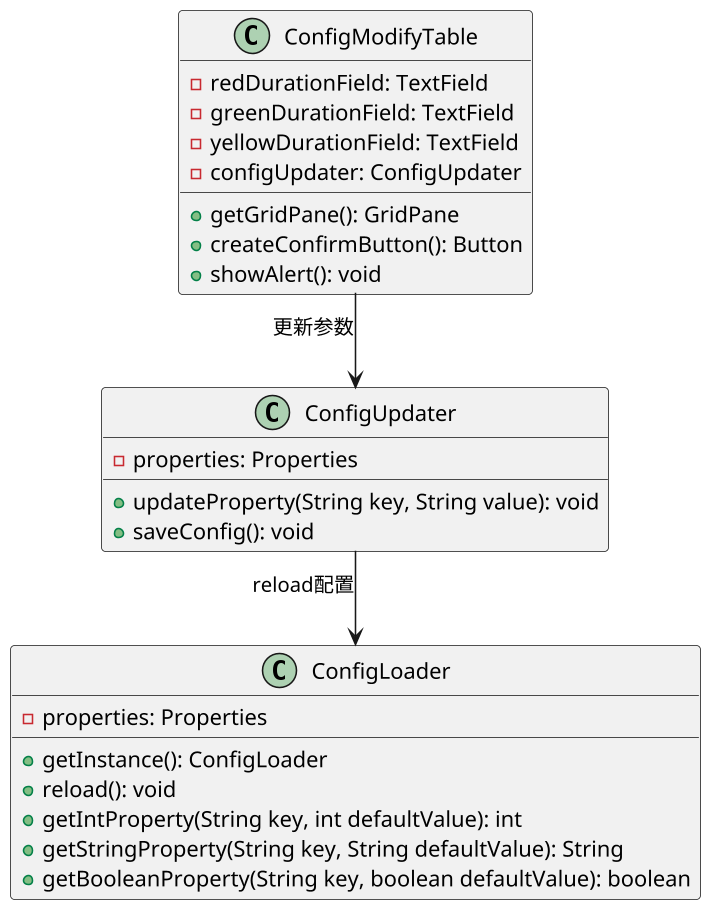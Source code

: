 @startuml


skinparam linetype ortho
skinparam dpi 150
skinparam defaultTextAlignment center

class ConfigLoader {
  - properties: Properties
  + getInstance(): ConfigLoader
  + reload(): void
  + getIntProperty(String key, int defaultValue): int
  + getStringProperty(String key, String defaultValue): String
  + getBooleanProperty(String key, boolean defaultValue): boolean
}

class ConfigUpdater {
  - properties: Properties
  + updateProperty(String key, String value): void
  + saveConfig(): void
}

class ConfigModifyTable {
  - redDurationField: TextField
  - greenDurationField: TextField
  - yellowDurationField: TextField
  - configUpdater: ConfigUpdater
  + getGridPane(): GridPane
  + createConfirmButton(): Button
  + showAlert(): void
}

ConfigModifyTable --> ConfigUpdater : 更新参数
ConfigUpdater --> ConfigLoader : reload配置
' <<singleton>> ConfigLoader  -- 标记单例（注释）

@enduml
